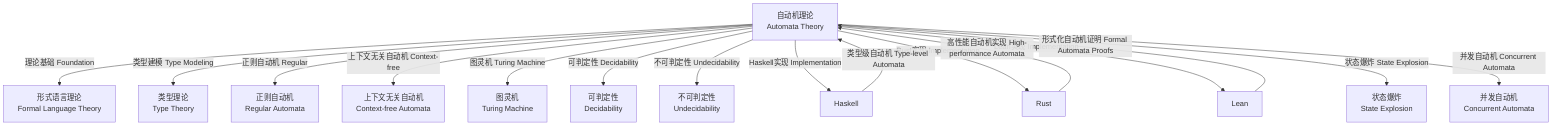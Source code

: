 graph TD
  A["自动机理论\nAutomata Theory"]
  B["形式语言理论\nFormal Language Theory"]
  C["类型理论\nType Theory"]
  D["正则自动机\nRegular Automata"]
  E["上下文无关自动机\nContext-free Automata"]
  F["图灵机\nTuring Machine"]
  G["可判定性\nDecidability"]
  H["不可判定性\nUndecidability"]
  I["Haskell"]
  J["Rust"]
  K["Lean"]
  L["状态爆炸\nState Explosion"]
  M["并发自动机\nConcurrent Automata"]

  A -- "理论基础 Foundation" --> B
  A -- "类型建模 Type Modeling" --> C
  A -- "正则自动机 Regular" --> D
  A -- "上下文无关自动机 Context-free" --> E
  A -- "图灵机 Turing Machine" --> F
  A -- "可判定性 Decidability" --> G
  A -- "不可判定性 Undecidability" --> H
  A -- "Haskell实现 Implementation" --> I
  A -- "Rust实现 Implementation" --> J
  A -- "Lean实现 Implementation" --> K
  A -- "状态爆炸 State Explosion" --> L
  A -- "并发自动机 Concurrent Automata" --> M
  I -- "类型级自动机 Type-level Automata" --> A
  J -- "高性能自动机实现 High-performance Automata" --> A
  K -- "形式化自动机证明 Formal Automata Proofs" --> A
  %% #AutomataTheory-10 #AutomataTheory-10.10 知识图谱 Knowledge Graph
